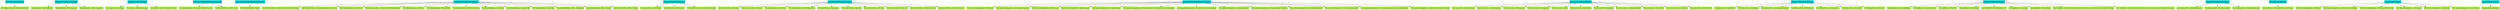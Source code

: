 // TS <-> TC
digraph {
	"ezScrum 0 Login TestSuite" [color=cyan3 shape=box style=filled]
	"Test Login - ezScrum Identify Invalid Value" [color=darkolivegreen2 shape=box style=filled]
		"ezScrum 0 Login TestSuite" -> "Test Login - ezScrum Identify Invalid Value" [len=10]
	"ezScrum 10 Unplanned TestSuite" [color=cyan3 shape=box style=filled]
	"Test Unplanned - Add Unplanned" [color=darkolivegreen2 shape=box style=filled]
		"ezScrum 10 Unplanned TestSuite" -> "Test Unplanned - Add Unplanned" [len=10]
	"Test Unplanned - Edit Unplanned" [color=darkolivegreen2 shape=box style=filled]
		"ezScrum 10 Unplanned TestSuite" -> "Test Unplanned - Edit Unplanned" [len=10]
	"Test Unplanned - Delete Unplanned" [color=darkolivegreen2 shape=box style=filled]
		"ezScrum 10 Unplanned TestSuite" -> "Test Unplanned - Delete Unplanned" [len=10]
	"ezScrum 1 Project TestSuite" [color=cyan3 shape=box style=filled]
	"Test Project - Create Project" [color=darkolivegreen2 shape=box style=filled]
		"ezScrum 1 Project TestSuite" -> "Test Project - Create Project" [len=10]
	"Test Project - Permission Denied" [color=darkolivegreen2 shape=box style=filled]
		"ezScrum 1 Project TestSuite" -> "Test Project - Permission Denied" [len=10]
	"Test Project - Verify ProjectID Is Existed" [color=darkolivegreen2 shape=box style=filled]
		"ezScrum 1 Project TestSuite" -> "Test Project - Verify ProjectID Is Existed" [len=10]
	"ezScrum 2 ProductBacklog Mark TestSuite" [color=cyan3 shape=box style=filled]
	"Test ProductBacklog - Mark And UnMark Story Tag" [color=darkolivegreen2 shape=box style=filled]
		"ezScrum 2 ProductBacklog Mark TestSuite" -> "Test ProductBacklog - Mark And UnMark Story Tag" [len=10]
	"Test ProductBacklog - Filter - Done" [color=darkolivegreen2 shape=box style=filled]
		"ezScrum 2 ProductBacklog Mark TestSuite" -> "Test ProductBacklog - Filter - Done" [len=10]
	"ezScrum 2 ProductBacklog Search TestSuite" [color=cyan3 shape=box style=filled]
	"Test ProductBacklog - Search" [color=darkolivegreen2 shape=box style=filled]
		"ezScrum 2 ProductBacklog Search TestSuite" -> "Test ProductBacklog - Search" [len=10]
	"ezScrum 2 ProductBacklog TestSuite" [color=cyan3 shape=box style=filled]
	"Test ProductBacklog - Create Story Identify Invalid Value" [color=darkolivegreen2 shape=box style=filled]
		"ezScrum 2 ProductBacklog TestSuite" -> "Test ProductBacklog - Create Story Identify Invalid Value" [len=10]
	"Test ProductBacklog - Edit Story Identify Invalid Value" [color=darkolivegreen2 shape=box style=filled]
		"ezScrum 2 ProductBacklog TestSuite" -> "Test ProductBacklog - Edit Story Identify Invalid Value" [len=10]
	"Test ProductBacklog - Create Story" [color=darkolivegreen2 shape=box style=filled]
		"ezScrum 2 ProductBacklog TestSuite" -> "Test ProductBacklog - Create Story" [len=10]
	"Test ProductBacklog - Create Story With Invalid Value" [color=darkolivegreen2 shape=box style=filled]
		"ezScrum 2 ProductBacklog TestSuite" -> "Test ProductBacklog - Create Story With Invalid Value" [len=10]
	"Test ProductBacklog - Edit Story" [color=darkolivegreen2 shape=box style=filled]
		"ezScrum 2 ProductBacklog TestSuite" -> "Test ProductBacklog - Edit Story" [len=10]
	"Test ProductBacklog - Story History" [color=darkolivegreen2 shape=box style=filled]
		"ezScrum 2 ProductBacklog TestSuite" -> "Test ProductBacklog - Story History" [len=10]
	"Test ProductBacklog - Remove Story Tag" [color=darkolivegreen2 shape=box style=filled]
		"ezScrum 2 ProductBacklog TestSuite" -> "Test ProductBacklog - Remove Story Tag" [len=10]
	"Test ProductBacklog - Create Tag" [color=darkolivegreen2 shape=box style=filled]
		"ezScrum 2 ProductBacklog TestSuite" -> "Test ProductBacklog - Create Tag" [len=10]
	"Test ProductBacklog - Duplicate Tag" [color=darkolivegreen2 shape=box style=filled]
		"ezScrum 2 ProductBacklog TestSuite" -> "Test ProductBacklog - Duplicate Tag" [len=10]
	"Test ProductBacklog - Delete Tag" [color=darkolivegreen2 shape=box style=filled]
		"ezScrum 2 ProductBacklog TestSuite" -> "Test ProductBacklog - Delete Tag" [len=10]
	"Test ProductBacklog - Filter - Backlogged" [color=darkolivegreen2 shape=box style=filled]
		"ezScrum 2 ProductBacklog TestSuite" -> "Test ProductBacklog - Filter - Backlogged" [len=10]
	"Test ProductBacklog - Filter - Detailed" [color=darkolivegreen2 shape=box style=filled]
		"ezScrum 2 ProductBacklog TestSuite" -> "Test ProductBacklog - Filter - Detailed" [len=10]
	"Test ProductBacklog - Filter - Default" [color=darkolivegreen2 shape=box style=filled]
		"ezScrum 2 ProductBacklog TestSuite" -> "Test ProductBacklog - Filter - Default" [len=10]
	"ezScrum 3 SprintPlan TestSuite" [color=cyan3 shape=box style=filled]
	"Test Sprint Plan - Create Sprint" [color=darkolivegreen2 shape=box style=filled]
		"ezScrum 3 SprintPlan TestSuite" -> "Test Sprint Plan - Create Sprint" [len=10]
	"Test Sprint Plan - Delete Sprint" [color=darkolivegreen2 shape=box style=filled]
		"ezScrum 3 SprintPlan TestSuite" -> "Test Sprint Plan - Delete Sprint" [len=10]
	"Test Sprint Plan - Sprint Goal With NewLine" [color=darkolivegreen2 shape=box style=filled]
		"ezScrum 3 SprintPlan TestSuite" -> "Test Sprint Plan - Sprint Goal With NewLine" [len=10]
	"ezScrum 4 SprintBacklog TestSuite" [color=cyan3 shape=box style=filled]
	"Test Sprint Backlog - Edit Story" [color=darkolivegreen2 shape=box style=filled]
		"ezScrum 4 SprintBacklog TestSuite" -> "Test Sprint Backlog - Edit Story" [len=10]
	"Test Sprint Backlog - Add Story" [color=darkolivegreen2 shape=box style=filled]
		"ezScrum 4 SprintBacklog TestSuite" -> "Test Sprint Backlog - Add Story" [len=10]
	"Test Sprint Backlog - Drop Story" [color=darkolivegreen2 shape=box style=filled]
		"ezScrum 4 SprintBacklog TestSuite" -> "Test Sprint Backlog - Drop Story" [len=10]
	"Test Sprint Backlog - Add Existing Story" [color=darkolivegreen2 shape=box style=filled]
		"ezScrum 4 SprintBacklog TestSuite" -> "Test Sprint Backlog - Add Existing Story" [len=10]
	"Test Sprint Backlog - Edit Sprint" [color=darkolivegreen2 shape=box style=filled]
		"ezScrum 4 SprintBacklog TestSuite" -> "Test Sprint Backlog - Edit Sprint" [len=10]
	"Test Sprint Backlog - Add Task" [color=darkolivegreen2 shape=box style=filled]
		"ezScrum 4 SprintBacklog TestSuite" -> "Test Sprint Backlog - Add Task" [len=10]
	"Test Sprint Backlog - Edit Task" [color=darkolivegreen2 shape=box style=filled]
		"ezScrum 4 SprintBacklog TestSuite" -> "Test Sprint Backlog - Edit Task" [len=10]
	"Test Sprint Backlog - Drop Task" [color=darkolivegreen2 shape=box style=filled]
		"ezScrum 4 SprintBacklog TestSuite" -> "Test Sprint Backlog - Drop Task" [len=10]
	"Test Sprint Backlog - Add Existing Task" [color=darkolivegreen2 shape=box style=filled]
		"ezScrum 4 SprintBacklog TestSuite" -> "Test Sprint Backlog - Add Existing Task" [len=10]
	"Test Sprint Backlog - Show Task History" [color=darkolivegreen2 shape=box style=filled]
		"ezScrum 4 SprintBacklog TestSuite" -> "Test Sprint Backlog - Show Task History" [len=10]
	"ezScrum 5 AccountManagement TestSuite" [color=cyan3 shape=box style=filled]
	"Test Account Management - Add Account" [color=darkolivegreen2 shape=box style=filled]
		"ezScrum 5 AccountManagement TestSuite" -> "Test Account Management - Add Account" [len=10]
	"Test Account Management - Add Duplicate Account" [color=darkolivegreen2 shape=box style=filled]
		"ezScrum 5 AccountManagement TestSuite" -> "Test Account Management - Add Duplicate Account" [len=10]
	"Test Account Management - Edit Account" [color=darkolivegreen2 shape=box style=filled]
		"ezScrum 5 AccountManagement TestSuite" -> "Test Account Management - Edit Account" [len=10]
	"Test Account Management - Delete Account" [color=darkolivegreen2 shape=box style=filled]
		"ezScrum 5 AccountManagement TestSuite" -> "Test Account Management - Delete Account" [len=10]
	"Test Account Management - Enable Account" [color=darkolivegreen2 shape=box style=filled]
		"ezScrum 5 AccountManagement TestSuite" -> "Test Account Management - Enable Account" [len=10]
	"Test Account Management - Click Add Account Can Display Correct Information" [color=darkolivegreen2 shape=box style=filled]
		"ezScrum 5 AccountManagement TestSuite" -> "Test Account Management - Click Add Account Can Display Correct Information" [len=10]
	"Test Account Management - Do Not Delete Account of Admin" [color=darkolivegreen2 shape=box style=filled]
		"ezScrum 5 AccountManagement TestSuite" -> "Test Account Management - Do Not Delete Account of Admin" [len=10]
	"Test Account Management - Change Password" [color=darkolivegreen2 shape=box style=filled]
		"ezScrum 5 AccountManagement TestSuite" -> "Test Account Management - Change Password" [len=10]
	"Test Account Management - Validate Confirm Password" [color=darkolivegreen2 shape=box style=filled]
		"ezScrum 5 AccountManagement TestSuite" -> "Test Account Management - Validate Confirm Password" [len=10]
	"Test Account Management - User Edit Information" [color=darkolivegreen2 shape=box style=filled]
		"ezScrum 5 AccountManagement TestSuite" -> "Test Account Management - User Edit Information" [len=10]
	"Test Account Management - User Change Password" [color=darkolivegreen2 shape=box style=filled]
		"ezScrum 5 AccountManagement TestSuite" -> "Test Account Management - User Change Password" [len=10]
	"Test Account Management - User Change Password And Edit Information" [color=darkolivegreen2 shape=box style=filled]
		"ezScrum 5 AccountManagement TestSuite" -> "Test Account Management - User Change Password And Edit Information" [len=10]
	"Test Account Management - Admin's email shouldn't be null" [color=darkolivegreen2 shape=box style=filled]
		"ezScrum 5 AccountManagement TestSuite" -> "Test Account Management - Admin's email shouldn't be null" [len=10]
	"ezScrum 6 ScrumRole TestSuite" [color=cyan3 shape=box style=filled]
	"Test Scrum Role - Save Permission" [color=darkolivegreen2 shape=box style=filled]
		"ezScrum 6 ScrumRole TestSuite" -> "Test Scrum Role - Save Permission" [len=10]
	"Test Scrum Role - Check Permission" [color=darkolivegreen2 shape=box style=filled]
		"ezScrum 6 ScrumRole TestSuite" -> "Test Scrum Role - Check Permission" [len=10]
	"Test Scrum Role - No Permission" [color=darkolivegreen2 shape=box style=filled]
		"ezScrum 6 ScrumRole TestSuite" -> "Test Scrum Role - No Permission" [len=10]
	"Test Scrum Role - No Assign Role" [color=darkolivegreen2 shape=box style=filled]
		"ezScrum 6 ScrumRole TestSuite" -> "Test Scrum Role - No Assign Role" [len=10]
	"Test Scrum Role - Guest" [color=darkolivegreen2 shape=box style=filled]
		"ezScrum 6 ScrumRole TestSuite" -> "Test Scrum Role - Guest" [len=10]
	"Test Scrum Role - Guest Default" [color=darkolivegreen2 shape=box style=filled]
		"ezScrum 6 ScrumRole TestSuite" -> "Test Scrum Role - Guest Default" [len=10]
	"Test Scrum Role - Stakeholder" [color=darkolivegreen2 shape=box style=filled]
		"ezScrum 6 ScrumRole TestSuite" -> "Test Scrum Role - Stakeholder" [len=10]
	"Test Scrum Role - Stakeholder Default" [color=darkolivegreen2 shape=box style=filled]
		"ezScrum 6 ScrumRole TestSuite" -> "Test Scrum Role - Stakeholder Default" [len=10]
	"Test Scrum Role - Scrum Team" [color=darkolivegreen2 shape=box style=filled]
		"ezScrum 6 ScrumRole TestSuite" -> "Test Scrum Role - Scrum Team" [len=10]
	"Test Scrum Role - Scrum Master" [color=darkolivegreen2 shape=box style=filled]
		"ezScrum 6 ScrumRole TestSuite" -> "Test Scrum Role - Scrum Master" [len=10]
	"Test Scrum Role - Product Owner" [color=darkolivegreen2 shape=box style=filled]
		"ezScrum 6 ScrumRole TestSuite" -> "Test Scrum Role - Product Owner" [len=10]
	"ezScrum 7 ReleasePlan TestSuite" [color=cyan3 shape=box style=filled]
	"Test Release Plan - Add Release" [color=darkolivegreen2 shape=box style=filled]
		"ezScrum 7 ReleasePlan TestSuite" -> "Test Release Plan - Add Release" [len=10]
	"Test Release Plan - Edit Release" [color=darkolivegreen2 shape=box style=filled]
		"ezScrum 7 ReleasePlan TestSuite" -> "Test Release Plan - Edit Release" [len=10]
	"Test Release Plan - Show Release Backlog" [color=darkolivegreen2 shape=box style=filled]
		"ezScrum 7 ReleasePlan TestSuite" -> "Test Release Plan - Show Release Backlog" [len=10]
	"Test Release Plan - Delete Release" [color=darkolivegreen2 shape=box style=filled]
		"ezScrum 7 ReleasePlan TestSuite" -> "Test Release Plan - Delete Release" [len=10]
	"Test Release Plan - Contain Sprints" [color=darkolivegreen2 shape=box style=filled]
		"ezScrum 7 ReleasePlan TestSuite" -> "Test Release Plan - Contain Sprints" [len=10]
	"Test Release Plan - New Sprint" [color=darkolivegreen2 shape=box style=filled]
		"ezScrum 7 ReleasePlan TestSuite" -> "Test Release Plan - New Sprint" [len=10]
	"Test Release Plan - Edit Sprint" [color=darkolivegreen2 shape=box style=filled]
		"ezScrum 7 ReleasePlan TestSuite" -> "Test Release Plan - Edit Sprint" [len=10]
	"ezScrum 8 TaskBorad TestSuite" [color=cyan3 shape=box style=filled]
	"Test TaskBoard - Sprint Information" [color=darkolivegreen2 shape=box style=filled]
		"ezScrum 8 TaskBorad TestSuite" -> "Test TaskBoard - Sprint Information" [len=10]
	"Test TaskBoard - Task Checked Out" [color=darkolivegreen2 shape=box style=filled]
		"ezScrum 8 TaskBorad TestSuite" -> "Test TaskBoard - Task Checked Out" [len=10]
	"Test TaskBoard - Task Done" [color=darkolivegreen2 shape=box style=filled]
		"ezScrum 8 TaskBorad TestSuite" -> "Test TaskBoard - Task Done" [len=10]
	"Test TaskBoard - Task ReOpen" [color=darkolivegreen2 shape=box style=filled]
		"ezScrum 8 TaskBorad TestSuite" -> "Test TaskBoard - Task ReOpen" [len=10]
	"Test TaskBoard - Task ReChecked Out" [color=darkolivegreen2 shape=box style=filled]
		"ezScrum 8 TaskBorad TestSuite" -> "Test TaskBoard - Task ReChecked Out" [len=10]
	"Test TaskBoard - Story Done" [color=darkolivegreen2 shape=box style=filled]
		"ezScrum 8 TaskBorad TestSuite" -> "Test TaskBoard - Story Done" [len=10]
	"Test TaskBoard - Story ReOpen" [color=darkolivegreen2 shape=box style=filled]
		"ezScrum 8 TaskBorad TestSuite" -> "Test TaskBoard - Story ReOpen" [len=10]
	"Test TaskBoard - Story Done But All the tasks of Story are not Done in Not Checked Out Stage" [color=darkolivegreen2 shape=box style=filled]
		"ezScrum 8 TaskBorad TestSuite" -> "Test TaskBoard - Story Done But All the tasks of Story are not Done in Not Checked Out Stage" [len=10]
	"Test TaskBoard - Story Done But All the tasks of Story are not Done in Checked Out Stage" [color=darkolivegreen2 shape=box style=filled]
		"ezScrum 8 TaskBorad TestSuite" -> "Test TaskBoard - Story Done But All the tasks of Story are not Done in Checked Out Stage" [len=10]
	"ezScrum 9 Retrospective TestSuite" [color=cyan3 shape=box style=filled]
	"Test Retrospective - Add Retrospective" [color=darkolivegreen2 shape=box style=filled]
		"ezScrum 9 Retrospective TestSuite" -> "Test Retrospective - Add Retrospective" [len=10]
	"Test Retrospective - Edit Retrospective" [color=darkolivegreen2 shape=box style=filled]
		"ezScrum 9 Retrospective TestSuite" -> "Test Retrospective - Edit Retrospective" [len=10]
	"Test Retrospective - Delete Retrospective" [color=darkolivegreen2 shape=box style=filled]
		"ezScrum 9 Retrospective TestSuite" -> "Test Retrospective - Delete Retrospective" [len=10]
	"99  Concurrent TestSuite" [color=cyan3 shape=box style=filled]
	"Test Concurrent - ProductBacklog - Add Stories" [color=darkolivegreen2 shape=box style=filled]
		"99  Concurrent TestSuite" -> "Test Concurrent - ProductBacklog - Add Stories" [len=10]
	"ezScrum GAE TestSuite" [color=cyan3 shape=box style=filled]
	"Test Tenant Management - Add Tenant" [color=darkolivegreen2 shape=box style=filled]
		"ezScrum GAE TestSuite" -> "Test Tenant Management - Add Tenant" [len=10]
	"Test Tenant Management - Add Tenant With Disable" [color=darkolivegreen2 shape=box style=filled]
		"ezScrum GAE TestSuite" -> "Test Tenant Management - Add Tenant With Disable" [len=10]
	"Test Tenant Management - Edit Tenant With Disable" [color=darkolivegreen2 shape=box style=filled]
		"ezScrum GAE TestSuite" -> "Test Tenant Management - Edit Tenant With Disable" [len=10]
	"Test Tenant Management - Edit Tenant" [color=darkolivegreen2 shape=box style=filled]
		"ezScrum GAE TestSuite" -> "Test Tenant Management - Edit Tenant" [len=10]
	"Test Tenant Management - Stop Tenant" [color=darkolivegreen2 shape=box style=filled]
		"ezScrum GAE TestSuite" -> "Test Tenant Management - Stop Tenant" [len=10]
	"Test Tenant Management - Renew Tenant" [color=darkolivegreen2 shape=box style=filled]
		"ezScrum GAE TestSuite" -> "Test Tenant Management - Renew Tenant" [len=10]
	"ezScrum Plugin TestCase" [color=cyan3 shape=box style=filled]
	"Redmine Plugin Operation" [color=darkolivegreen2 shape=box style=filled]
		"ezScrum Plugin TestCase" -> "Redmine Plugin Operation" [len=10]
}